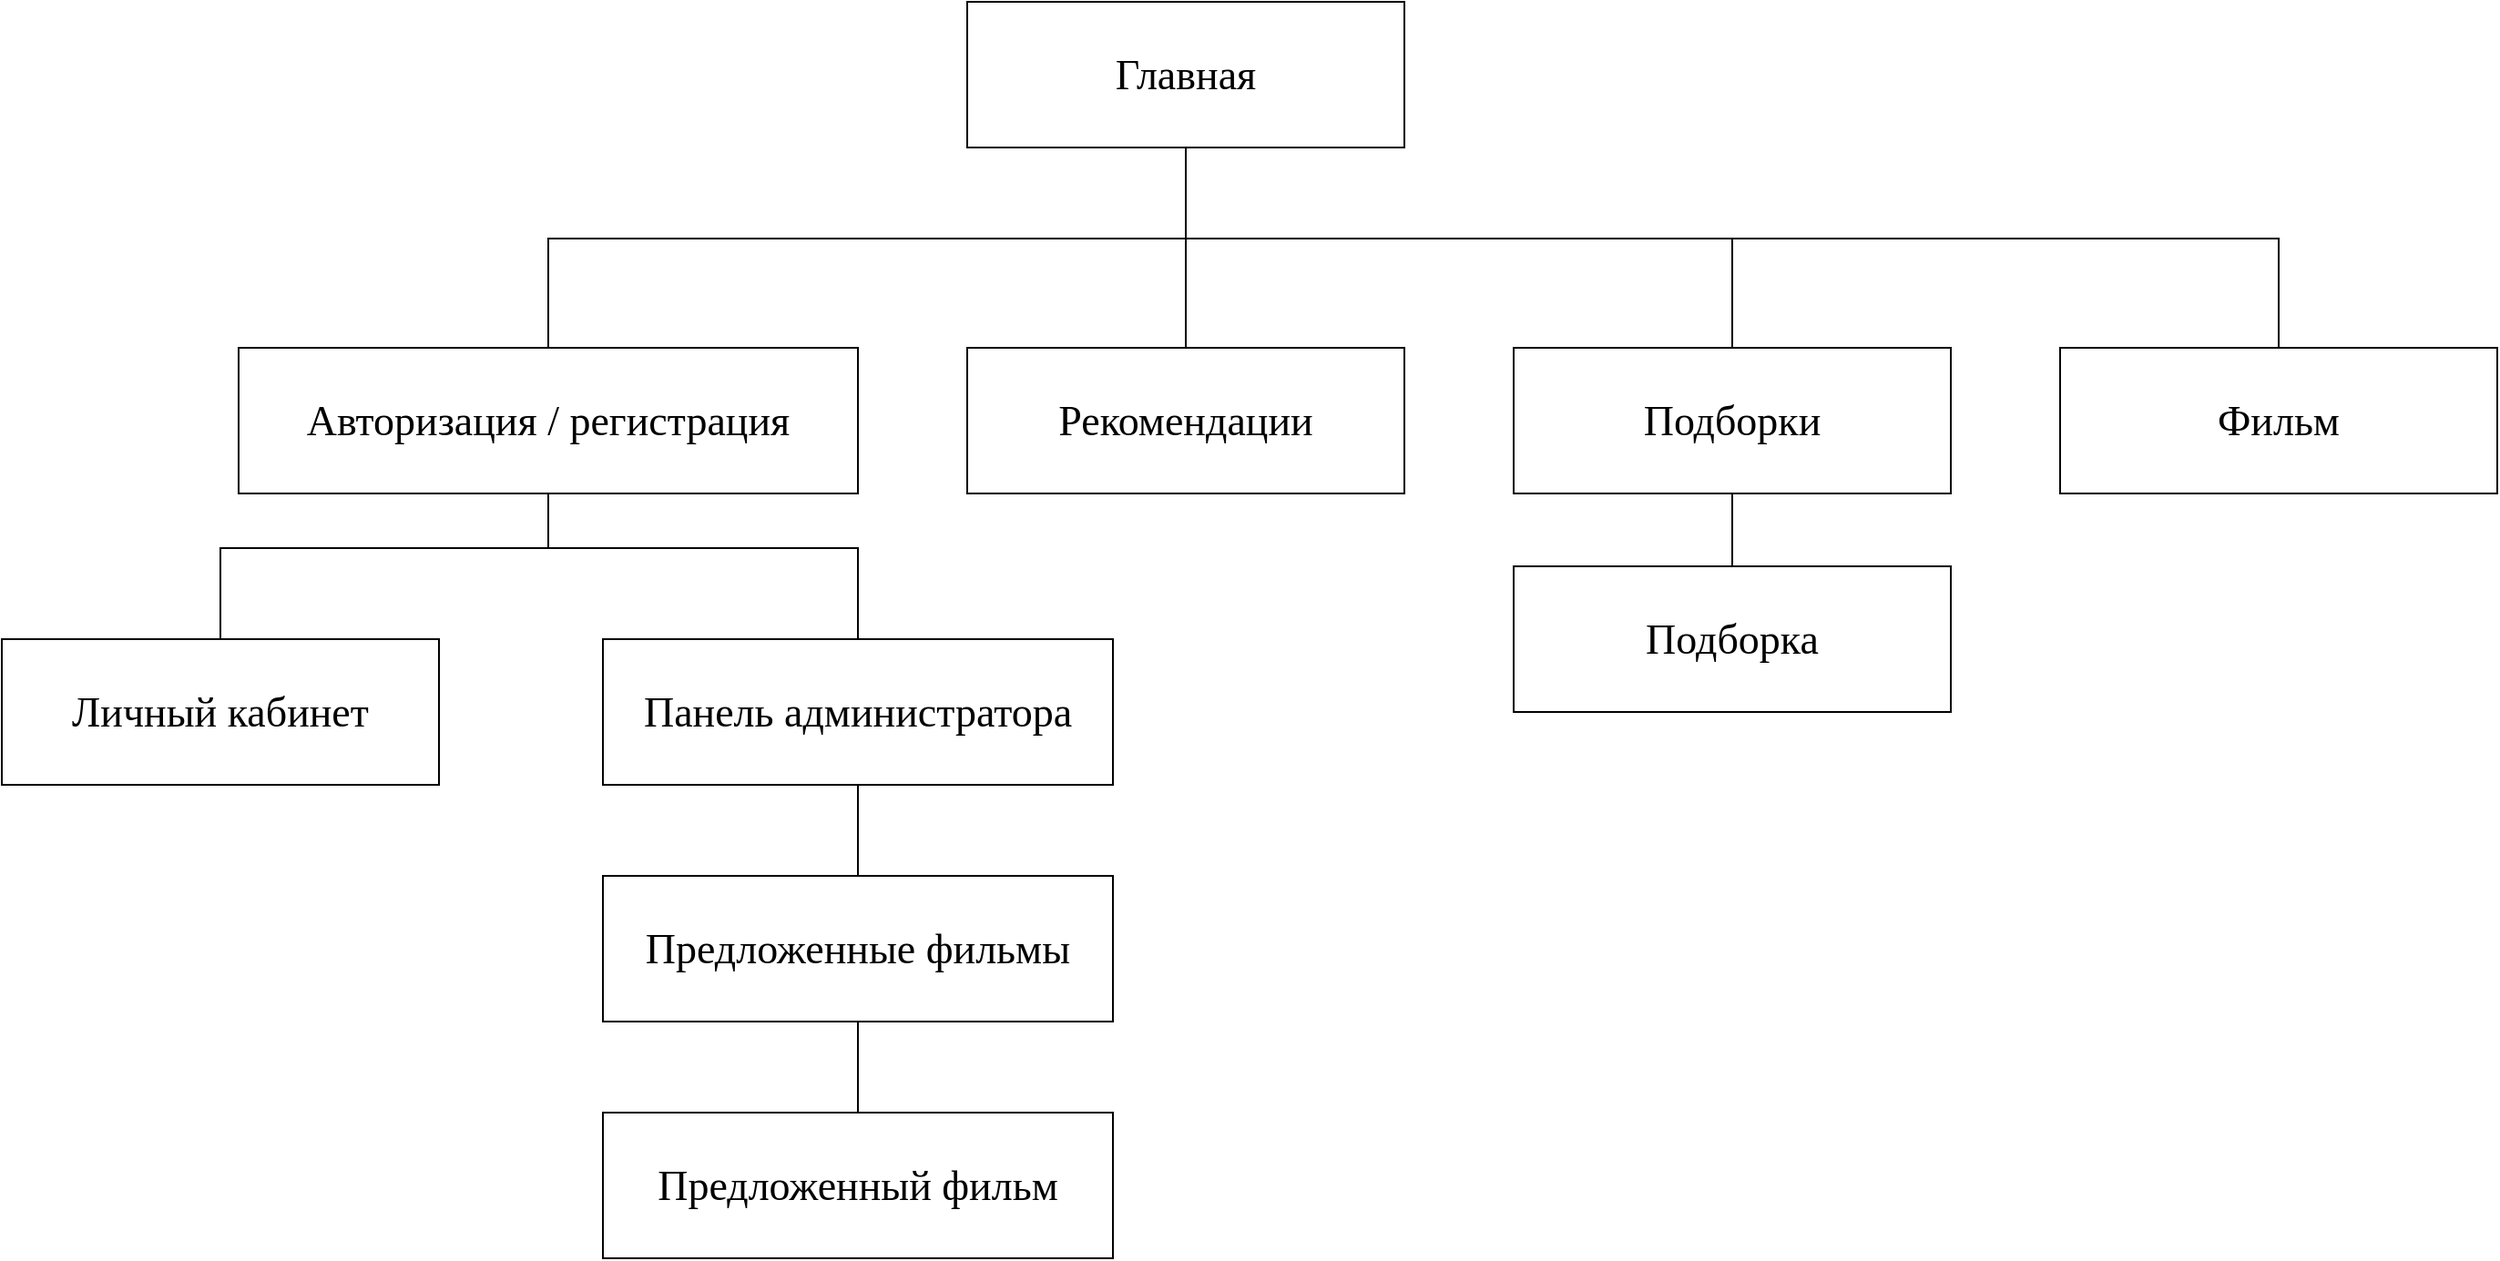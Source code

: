<mxfile version="24.4.6" type="device">
  <diagram id="t92MLAyYx_F2XpNRxJfi" name="Страница — 1">
    <mxGraphModel dx="2936" dy="1280" grid="1" gridSize="10" guides="1" tooltips="1" connect="1" arrows="1" fold="1" page="1" pageScale="1" pageWidth="827" pageHeight="1169" math="0" shadow="0">
      <root>
        <mxCell id="0" />
        <mxCell id="1" parent="0" />
        <mxCell id="R3YI7hjwjmfqRZU2Uv3g-1" value="&lt;font style=&quot;font-size: 23px;&quot;&gt;Главная&lt;/font&gt;" style="rounded=0;whiteSpace=wrap;html=1;fontFamily=Times New Roman;" parent="1" vertex="1">
          <mxGeometry x="340" y="110" width="240" height="80" as="geometry" />
        </mxCell>
        <mxCell id="R3YI7hjwjmfqRZU2Uv3g-2" value="&lt;font style=&quot;font-size: 23px;&quot;&gt;Авторизация / регистрация&lt;/font&gt;" style="rounded=0;whiteSpace=wrap;html=1;fontFamily=Times New Roman;" parent="1" vertex="1">
          <mxGeometry x="-60" y="300" width="340" height="80" as="geometry" />
        </mxCell>
        <mxCell id="R3YI7hjwjmfqRZU2Uv3g-3" value="&lt;font style=&quot;font-size: 23px;&quot;&gt;Подборки&lt;/font&gt;" style="rounded=0;whiteSpace=wrap;html=1;fontFamily=Times New Roman;" parent="1" vertex="1">
          <mxGeometry x="640" y="300" width="240" height="80" as="geometry" />
        </mxCell>
        <mxCell id="R3YI7hjwjmfqRZU2Uv3g-4" value="&lt;font style=&quot;font-size: 23px;&quot;&gt;Рекомендации&lt;/font&gt;" style="rounded=0;whiteSpace=wrap;html=1;fontFamily=Times New Roman;" parent="1" vertex="1">
          <mxGeometry x="340" y="300" width="240" height="80" as="geometry" />
        </mxCell>
        <mxCell id="R3YI7hjwjmfqRZU2Uv3g-5" value="&lt;font style=&quot;font-size: 23px;&quot;&gt;Личный кабинет&lt;/font&gt;" style="rounded=0;whiteSpace=wrap;html=1;fontFamily=Times New Roman;" parent="1" vertex="1">
          <mxGeometry x="-190" y="460" width="240" height="80" as="geometry" />
        </mxCell>
        <mxCell id="R3YI7hjwjmfqRZU2Uv3g-6" value="&lt;font style=&quot;font-size: 23px;&quot;&gt;Подборка&lt;/font&gt;" style="rounded=0;whiteSpace=wrap;html=1;fontFamily=Times New Roman;" parent="1" vertex="1">
          <mxGeometry x="640" y="420" width="240" height="80" as="geometry" />
        </mxCell>
        <mxCell id="R3YI7hjwjmfqRZU2Uv3g-7" value="&lt;font style=&quot;font-size: 23px;&quot;&gt;Панель администратора&lt;/font&gt;" style="rounded=0;whiteSpace=wrap;html=1;fontFamily=Times New Roman;" parent="1" vertex="1">
          <mxGeometry x="140" y="460" width="280" height="80" as="geometry" />
        </mxCell>
        <mxCell id="R3YI7hjwjmfqRZU2Uv3g-10" value="&lt;font style=&quot;font-size: 23px;&quot;&gt;Фильм&lt;/font&gt;" style="rounded=0;whiteSpace=wrap;html=1;fontFamily=Times New Roman;" parent="1" vertex="1">
          <mxGeometry x="940" y="300" width="240" height="80" as="geometry" />
        </mxCell>
        <mxCell id="R3YI7hjwjmfqRZU2Uv3g-11" value="&lt;font style=&quot;font-size: 23px;&quot;&gt;Предложенные фильмы&lt;/font&gt;" style="rounded=0;whiteSpace=wrap;html=1;fontFamily=Times New Roman;" parent="1" vertex="1">
          <mxGeometry x="140" y="590" width="280" height="80" as="geometry" />
        </mxCell>
        <mxCell id="R3YI7hjwjmfqRZU2Uv3g-12" value="&lt;font style=&quot;font-size: 23px;&quot;&gt;Предложенный фильм&lt;/font&gt;" style="rounded=0;whiteSpace=wrap;html=1;fontFamily=Times New Roman;" parent="1" vertex="1">
          <mxGeometry x="140" y="720" width="280" height="80" as="geometry" />
        </mxCell>
        <mxCell id="R3YI7hjwjmfqRZU2Uv3g-13" style="edgeStyle=orthogonalEdgeStyle;rounded=0;orthogonalLoop=1;jettySize=auto;html=1;exitX=0.5;exitY=1;exitDx=0;exitDy=0;fontFamily=Times New Roman;" parent="1" source="R3YI7hjwjmfqRZU2Uv3g-10" target="R3YI7hjwjmfqRZU2Uv3g-10" edge="1">
          <mxGeometry relative="1" as="geometry" />
        </mxCell>
        <mxCell id="R3YI7hjwjmfqRZU2Uv3g-15" value="" style="endArrow=none;html=1;rounded=0;entryX=0.5;entryY=1;entryDx=0;entryDy=0;exitX=0.5;exitY=0;exitDx=0;exitDy=0;fontFamily=Times New Roman;" parent="1" source="R3YI7hjwjmfqRZU2Uv3g-4" target="R3YI7hjwjmfqRZU2Uv3g-1" edge="1">
          <mxGeometry width="50" height="50" relative="1" as="geometry">
            <mxPoint x="380" y="270" as="sourcePoint" />
            <mxPoint x="280" y="210" as="targetPoint" />
          </mxGeometry>
        </mxCell>
        <mxCell id="R3YI7hjwjmfqRZU2Uv3g-16" value="" style="endArrow=none;html=1;rounded=0;exitX=0.5;exitY=0;exitDx=0;exitDy=0;fontFamily=Times New Roman;" parent="1" source="R3YI7hjwjmfqRZU2Uv3g-2" edge="1">
          <mxGeometry width="50" height="50" relative="1" as="geometry">
            <mxPoint x="200" y="240" as="sourcePoint" />
            <mxPoint x="380" y="240" as="targetPoint" />
            <Array as="points">
              <mxPoint x="110" y="240" />
            </Array>
          </mxGeometry>
        </mxCell>
        <mxCell id="R3YI7hjwjmfqRZU2Uv3g-17" value="" style="endArrow=none;html=1;rounded=0;entryX=0.5;entryY=0;entryDx=0;entryDy=0;fontFamily=Times New Roman;" parent="1" target="R3YI7hjwjmfqRZU2Uv3g-3" edge="1">
          <mxGeometry width="50" height="50" relative="1" as="geometry">
            <mxPoint x="380" y="240" as="sourcePoint" />
            <mxPoint x="550" y="170" as="targetPoint" />
            <Array as="points">
              <mxPoint x="530" y="240" />
              <mxPoint x="760" y="240" />
            </Array>
          </mxGeometry>
        </mxCell>
        <mxCell id="R3YI7hjwjmfqRZU2Uv3g-18" value="" style="endArrow=none;html=1;rounded=0;entryX=0.5;entryY=0;entryDx=0;entryDy=0;fontFamily=Times New Roman;" parent="1" target="R3YI7hjwjmfqRZU2Uv3g-10" edge="1">
          <mxGeometry width="50" height="50" relative="1" as="geometry">
            <mxPoint x="760" y="240" as="sourcePoint" />
            <mxPoint x="1150" y="270" as="targetPoint" />
            <Array as="points">
              <mxPoint x="1060" y="240" />
            </Array>
          </mxGeometry>
        </mxCell>
        <mxCell id="R3YI7hjwjmfqRZU2Uv3g-19" value="" style="endArrow=none;html=1;rounded=0;entryX=0.5;entryY=1;entryDx=0;entryDy=0;exitX=0.5;exitY=0;exitDx=0;exitDy=0;fontFamily=Times New Roman;" parent="1" source="R3YI7hjwjmfqRZU2Uv3g-6" target="R3YI7hjwjmfqRZU2Uv3g-3" edge="1">
          <mxGeometry width="50" height="50" relative="1" as="geometry">
            <mxPoint x="1080" y="390" as="sourcePoint" />
            <mxPoint x="1170" y="450" as="targetPoint" />
          </mxGeometry>
        </mxCell>
        <mxCell id="R3YI7hjwjmfqRZU2Uv3g-20" value="" style="endArrow=none;html=1;rounded=0;entryX=0.5;entryY=1;entryDx=0;entryDy=0;fontFamily=Times New Roman;" parent="1" target="R3YI7hjwjmfqRZU2Uv3g-2" edge="1">
          <mxGeometry width="50" height="50" relative="1" as="geometry">
            <mxPoint x="110" y="410" as="sourcePoint" />
            <mxPoint x="70" y="350" as="targetPoint" />
          </mxGeometry>
        </mxCell>
        <mxCell id="R3YI7hjwjmfqRZU2Uv3g-21" value="" style="endArrow=none;html=1;rounded=0;exitX=0.5;exitY=0;exitDx=0;exitDy=0;fontFamily=Times New Roman;" parent="1" source="R3YI7hjwjmfqRZU2Uv3g-5" edge="1">
          <mxGeometry width="50" height="50" relative="1" as="geometry">
            <mxPoint x="30" y="420" as="sourcePoint" />
            <mxPoint x="140" y="410" as="targetPoint" />
            <Array as="points">
              <mxPoint x="-70" y="410" />
            </Array>
          </mxGeometry>
        </mxCell>
        <mxCell id="R3YI7hjwjmfqRZU2Uv3g-22" value="" style="endArrow=none;html=1;rounded=0;exitX=0.5;exitY=0;exitDx=0;exitDy=0;fontFamily=Times New Roman;" parent="1" source="R3YI7hjwjmfqRZU2Uv3g-7" edge="1">
          <mxGeometry width="50" height="50" relative="1" as="geometry">
            <mxPoint x="240" y="460" as="sourcePoint" />
            <mxPoint x="140" y="410" as="targetPoint" />
            <Array as="points">
              <mxPoint x="280" y="410" />
            </Array>
          </mxGeometry>
        </mxCell>
        <mxCell id="R3YI7hjwjmfqRZU2Uv3g-24" value="" style="endArrow=none;html=1;rounded=0;exitX=0.5;exitY=0;exitDx=0;exitDy=0;entryX=0.5;entryY=1;entryDx=0;entryDy=0;fontFamily=Times New Roman;" parent="1" source="R3YI7hjwjmfqRZU2Uv3g-11" target="R3YI7hjwjmfqRZU2Uv3g-7" edge="1">
          <mxGeometry width="50" height="50" relative="1" as="geometry">
            <mxPoint x="370" y="630" as="sourcePoint" />
            <mxPoint x="420" y="580" as="targetPoint" />
          </mxGeometry>
        </mxCell>
        <mxCell id="R3YI7hjwjmfqRZU2Uv3g-26" value="" style="endArrow=none;html=1;rounded=0;exitX=0.5;exitY=0;exitDx=0;exitDy=0;entryX=0.5;entryY=1;entryDx=0;entryDy=0;fontFamily=Times New Roman;" parent="1" source="R3YI7hjwjmfqRZU2Uv3g-12" target="R3YI7hjwjmfqRZU2Uv3g-11" edge="1">
          <mxGeometry width="50" height="50" relative="1" as="geometry">
            <mxPoint x="440" y="770" as="sourcePoint" />
            <mxPoint x="440" y="730" as="targetPoint" />
          </mxGeometry>
        </mxCell>
      </root>
    </mxGraphModel>
  </diagram>
</mxfile>
